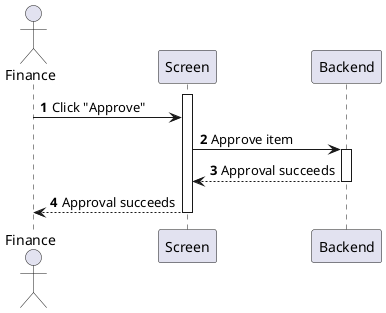 @startuml purchase-requisition-approve
autonumber

actor "Finance" as a
participant Screen as f
participant Backend as b

activate f
a -> f : Click "Approve"
f -> b : Approve item
activate b
return Approval succeeds
f --> a : Approval succeeds
deactivate f
@enduml